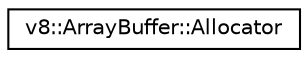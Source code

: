 digraph "Graphical Class Hierarchy"
{
  edge [fontname="Helvetica",fontsize="10",labelfontname="Helvetica",labelfontsize="10"];
  node [fontname="Helvetica",fontsize="10",shape=record];
  rankdir="LR";
  Node1 [label="v8::ArrayBuffer::Allocator",height=0.2,width=0.4,color="black", fillcolor="white", style="filled",URL="$classv8_1_1ArrayBuffer_1_1Allocator.html"];
}
